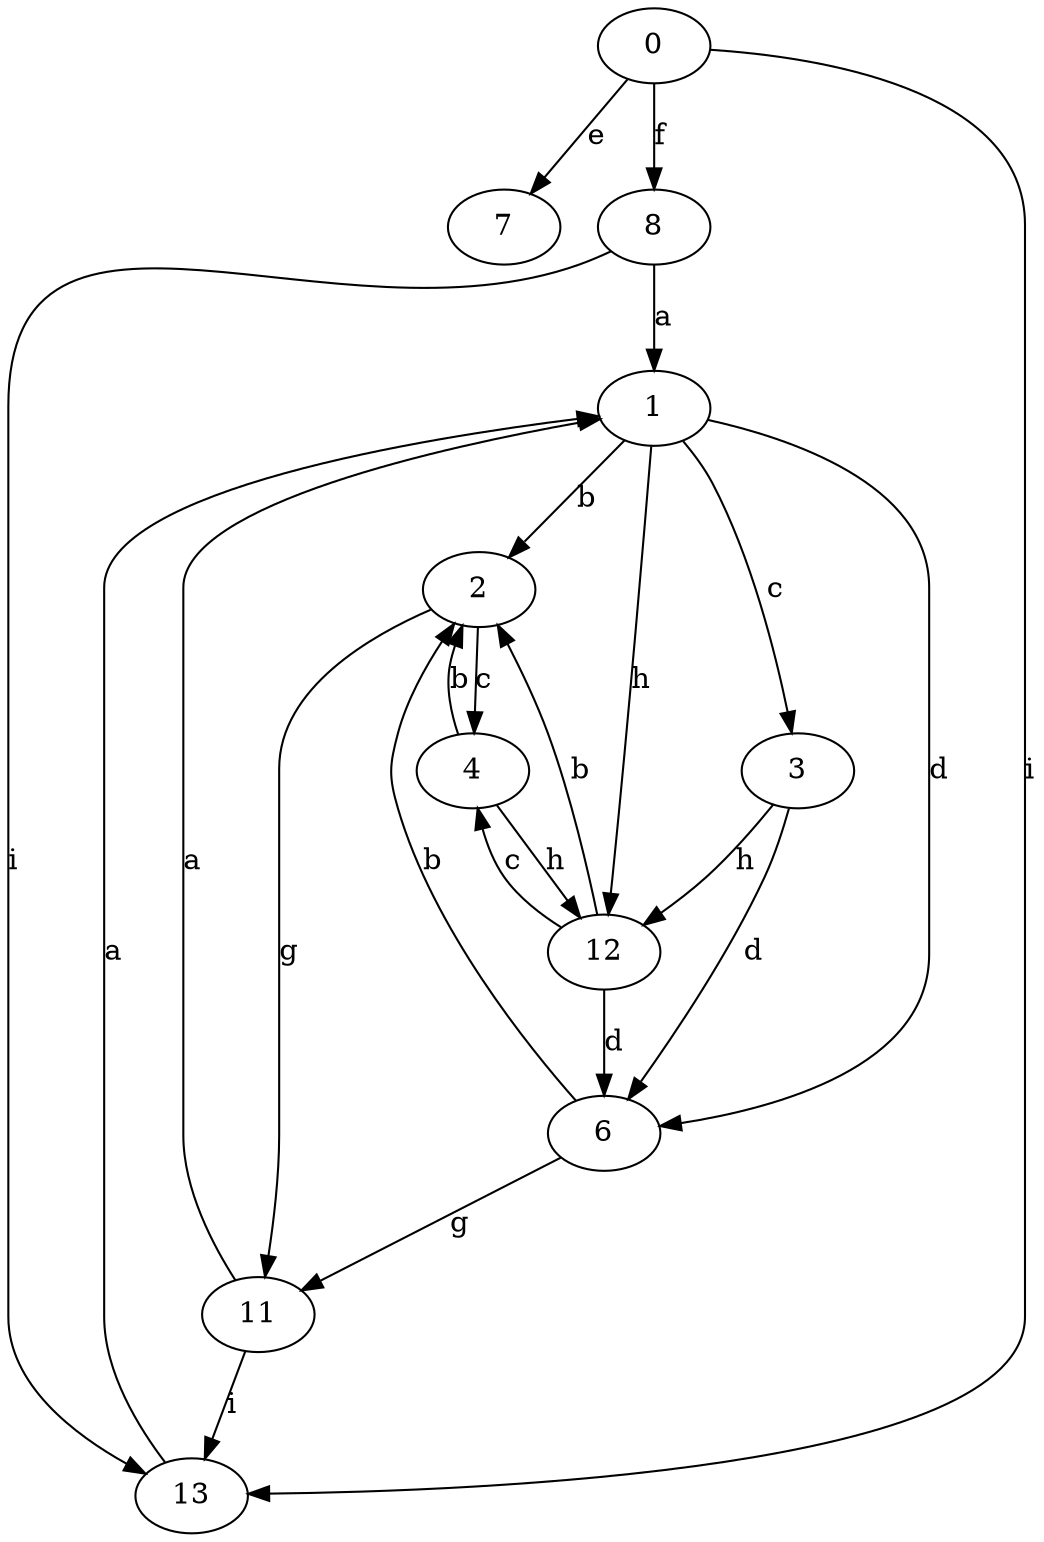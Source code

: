 strict digraph  {
1;
2;
3;
4;
6;
7;
0;
8;
11;
12;
13;
1 -> 2  [label=b];
1 -> 3  [label=c];
1 -> 6  [label=d];
1 -> 12  [label=h];
2 -> 4  [label=c];
2 -> 11  [label=g];
3 -> 6  [label=d];
3 -> 12  [label=h];
4 -> 2  [label=b];
4 -> 12  [label=h];
6 -> 2  [label=b];
6 -> 11  [label=g];
0 -> 7  [label=e];
0 -> 8  [label=f];
0 -> 13  [label=i];
8 -> 1  [label=a];
8 -> 13  [label=i];
11 -> 1  [label=a];
11 -> 13  [label=i];
12 -> 2  [label=b];
12 -> 4  [label=c];
12 -> 6  [label=d];
13 -> 1  [label=a];
}
